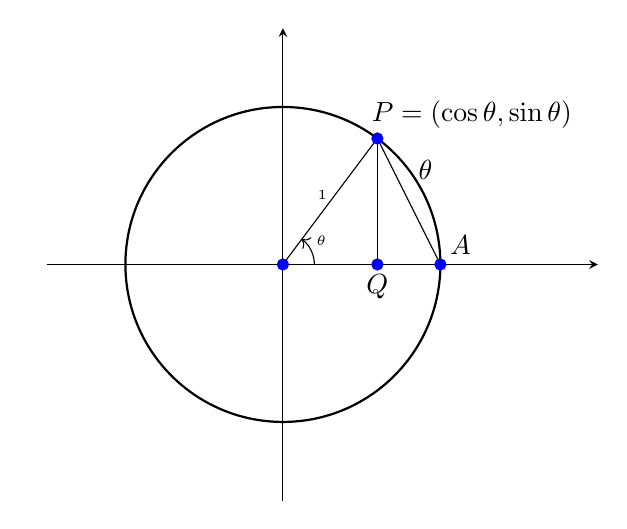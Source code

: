 \pgfplotsset{soldot/.style={color=blue,only marks,mark=*}}
\pgfplotsset{holdot/.style={color=blue,fill=white,only marks,mark=*}}

\begin{tikzpicture}
  \begin{axis}[
  ymin=-1.5,
  ymax=1.5,
  xmin=-1.5,
  xmax=2,
  ticks=none,
  x=20mm,
  y=20mm,
  axis lines = middle,
  disabledatascaling
  ]
  \draw[black, thick] (axis cs:0,0) circle [radius=1];
  \draw[black] (axis cs:0.6,0) -- (axis cs: 0.6,0.8);
  \draw[black] (axis cs:0,0) -- (axis cs: 0.6,0.8);
  \draw[black] (axis cs:1,0) -- (axis cs: 0.6,0.8);
  \addplot[soldot] coordinates{(0,0)(0.6,0)(0.6,0.8)(1,0)};
  \node[above right] at (axis cs: 1,0) {$A$};
  \node[above] at (axis cs: 1.2,0.8) {$P=(\cos \theta, \sin \theta)$};
  \node[below] at (axis cs: 0.6,0) {$Q$};
  \node[right] at (axis cs: 0.8,0.6) {$\theta$};
  \draw [->] (axis cs:.2,0) arc [radius=.2,start angle=0,end angle=53.1];
  \node[right] at (axis cs: 0.15,0.15) {\tiny$\theta$};
  \node[above] at (axis cs: 0.25, 0.35) {\tiny 1};
\end{axis}
\end{tikzpicture}
